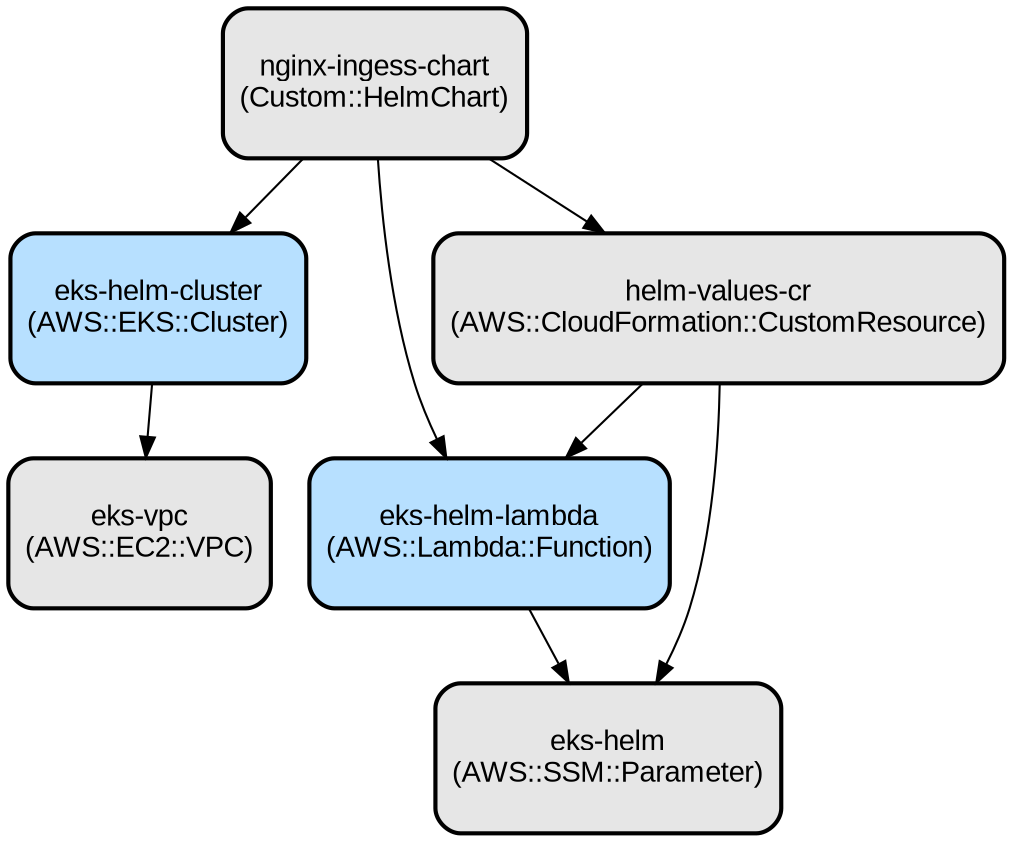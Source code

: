 digraph INFRA {
  node [ color = "black", fillcolor = "#E6E6E6", height =1, style = "filled,bold,rounded", fontname = "Arial" ];
  "eks-vpc" [ label = "eks-vpc
(AWS::EC2::VPC)", shape =rectangle ];
  "eks-helm-cluster" [ label = "eks-helm-cluster
(AWS::EKS::Cluster)", shape =rectangle, fillcolor = "#B7E0FF" ];
  "eks-helm" [ label = "eks-helm
(AWS::SSM::Parameter)", shape =rectangle ];
  "eks-helm-lambda" [ label = "eks-helm-lambda
(AWS::Lambda::Function)", shape =rectangle, fillcolor = "#B7E0FF" ];
  "helm-values-cr" [ label = "helm-values-cr
(AWS::CloudFormation::CustomResource)", shape =rectangle ];
  "nginx-ingess-chart" [ label = "nginx-ingess-chart
(Custom::HelmChart)", shape =rectangle ];
  "eks-helm-cluster" -> "eks-vpc";
  "eks-helm-lambda" -> "eks-helm";
  "helm-values-cr" -> "eks-helm-lambda";
  "helm-values-cr" -> "eks-helm";
  "nginx-ingess-chart" -> "eks-helm-cluster";
  "nginx-ingess-chart" -> "eks-helm-lambda";
  "nginx-ingess-chart" -> "helm-values-cr";
}
